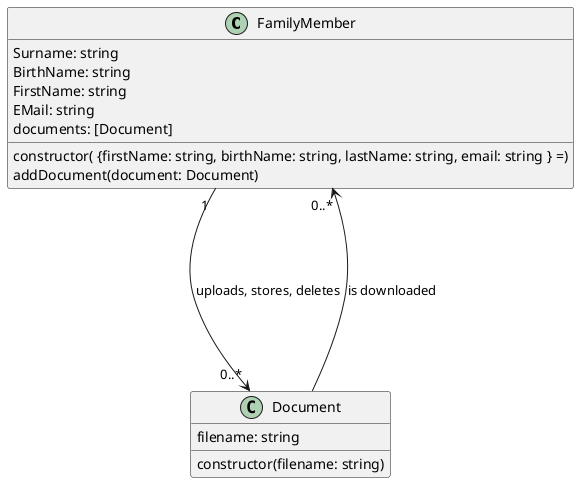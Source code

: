@startuml FamilyDiary class diagram

skinparam Shadowing false
skinparam PackageStyle rectangle

class FamilyMember {
    Surname: string
    BirthName: string
    FirstName: string
    EMail: string
    documents: [Document]

    constructor( {firstName: string, birthName: string, lastName: string, email: string } =)
      addDocument(document: Document)
}

class Document {
filename: string
constructor(filename: string)
}

FamilyMember "1" ---->"0..*" Document: uploads, stores, deletes
Document ----> "0..* " FamilyMember: is downloaded

@enduml